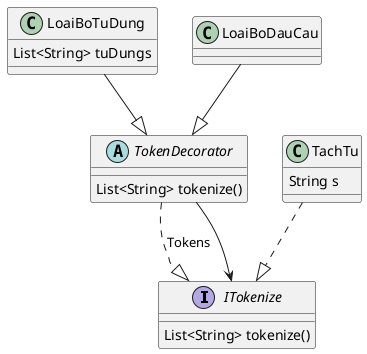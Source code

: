 @startuml
'https://plantuml.com/class-diagram

interface ITokenize {
    List<String> tokenize()
}

abstract TokenDecorator {
    List<String> tokenize()
}

class TachTu {
    String s
}

class LoaiBoTuDung {
    List<String> tuDungs
}

class LoaiBoDauCau {}

LoaiBoTuDung --|> TokenDecorator
LoaiBoDauCau --|> TokenDecorator
TachTu ..|> ITokenize
TokenDecorator ..|> ITokenize : "Tokens"
TokenDecorator --> ITokenize

@enduml
